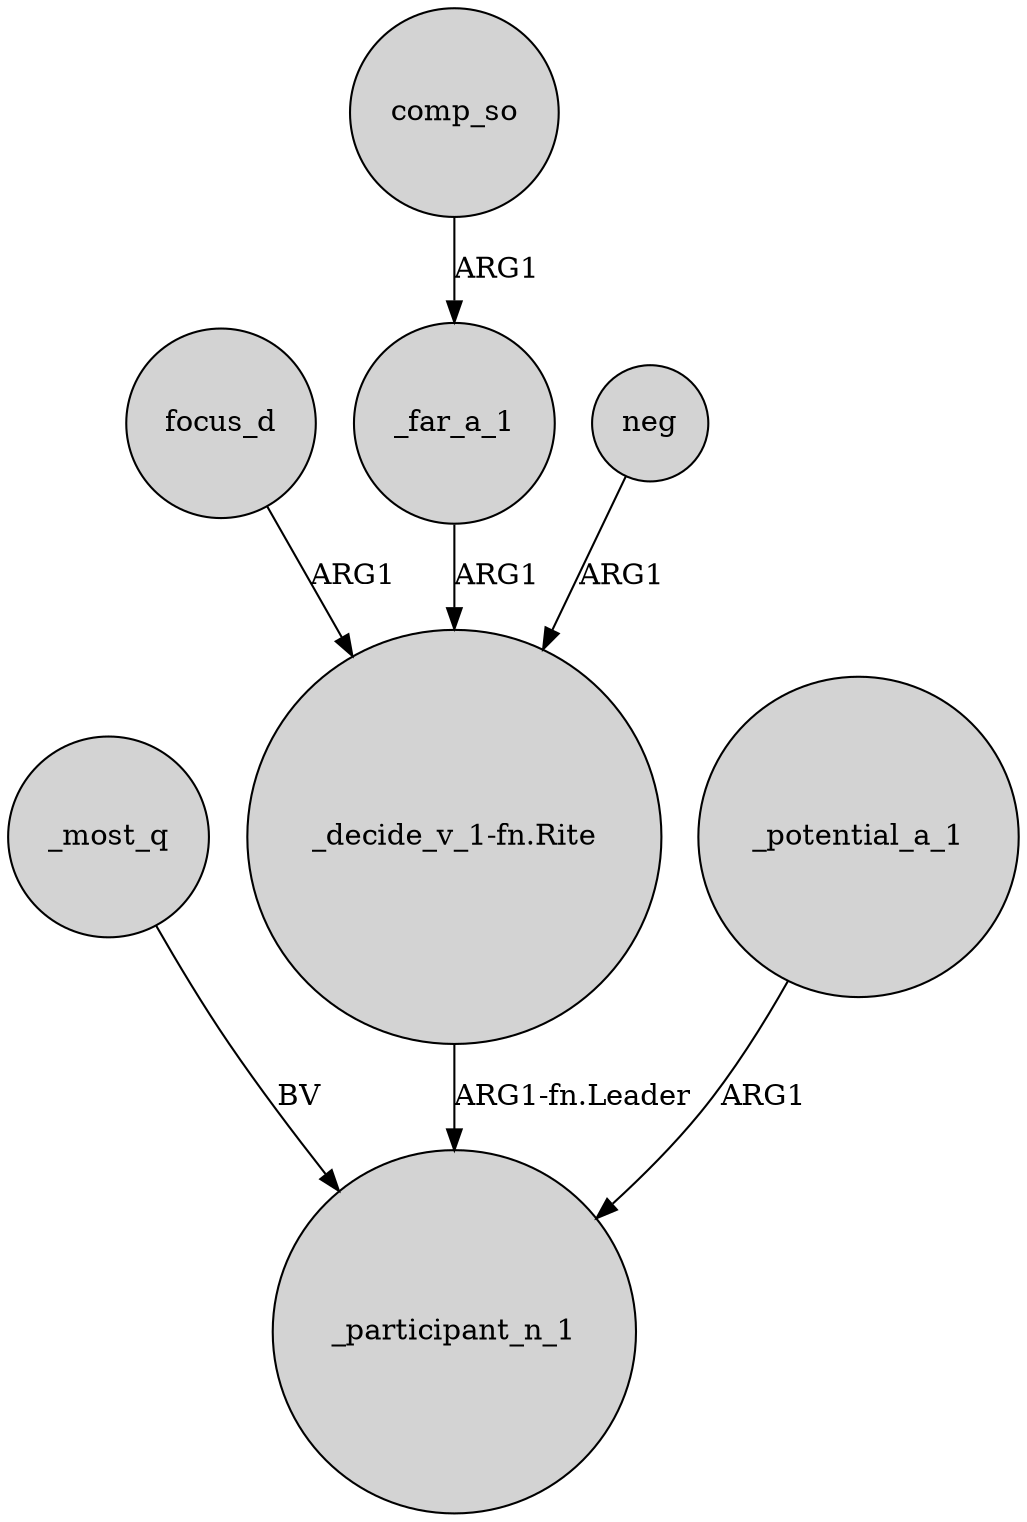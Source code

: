digraph {
	node [shape=circle style=filled]
	_most_q -> _participant_n_1 [label=BV]
	focus_d -> "_decide_v_1-fn.Rite" [label=ARG1]
	_far_a_1 -> "_decide_v_1-fn.Rite" [label=ARG1]
	"_decide_v_1-fn.Rite" -> _participant_n_1 [label="ARG1-fn.Leader"]
	_potential_a_1 -> _participant_n_1 [label=ARG1]
	comp_so -> _far_a_1 [label=ARG1]
	neg -> "_decide_v_1-fn.Rite" [label=ARG1]
}
